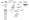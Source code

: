 digraph G {
size="0.2"
	edge [color="#9ecae1",
		fontcolor="#3182bd",
		fontname=Helvetica,
		fontsize=10,
		style=solid
	];
	"Prepare DAQ/Pre Set Event"	[label="Pre Set Event"];
	"Prepare DAQ/Pre Set Event" -> "Check if there is at least\none active IC headstage";
	"Check if there is at least\none active IC headstage" -> "Check if no TTL channels are active";
	"Check if no TTL channels are active" -> "All required analysis parameters present?";
	"All required analysis parameters present?" -> "Check if all active IC\n headstages have the same stimset";
	"Check if all active IC\n headstages have the same stimset" -> "All checks passed";
	"All checks passed" -> Abort	[label=No];
	"All checks passed" -> "Set DAScale to 100pA\nfor all active IC headstages"	[label=Yes];
	"Set DAScale to 100pA\nfor all active IC headstages" -> "Write initial stepsize of 100pA into\nlabnotebook for all active IC headstages";
	"Write initial stepsize of 100pA into\nlabnotebook for all active IC headstages" -> "Set \"DAScale exceeded\" labnotebook entry\nto false for all active IC headstages";
	"Set \"DAScale exceeded\" labnotebook entry\nto false for all active IC headstages" -> "Store active headstages in labnotebook";
	"Start DAQ/RA (only call for last active headstage)" -> "Prepare DAQ/Pre Set Event";
	"Start DAQ/RA (only call for last active headstage)" -> "Post Sweep Event";
	"Start DAQ/RA (only call for last active headstage)" -> "Post DAQ Event";
	"Start DAQ/RA (only call for last active headstage)" -> "Post Set Event";
	n60	[label="Pre DAQ Event"];
	"Start DAQ/RA (only call for last active headstage)" -> n60;
	"Post Sweep Event" -> "Iterate over all active headstages";
	"Post Sweep Event" -> "Store pulse duration in labnotebook";
	"Post DAQ Event" -> "Update Dashboard";
	"Post Set Event" -> "Mark set as passed if 1 sweep passed,\nas failure otherwise";
	"Post Set Event" -> "Set \"TP during ITI\" to enabled";
	n60 -> "Enable \"Multidevice DAQ\"";
	"Iterate over all active headstages" -> "Active headstages left?";
	"Mark set as passed if 1 sweep passed,\nas failure otherwise" -> "Analysis parameter \"PostDAQSetDAScale\" is true";
	"Set \"TP during ITI\" to enabled" -> "Set \"TP inserting\" to enabled";
	"Enable \"Multidevice DAQ\"" -> "Enable \"Repeated Acquisition\"";
	"Active headstages left?" -> "Have all headstages passed in one sweep\nof their stimset cycle?"	[label=No];
	"Active headstages left?" -> "Headstage passed?"	[label=Yes];
	"Analysis parameter \"PostDAQSetDAScale\" is true" -> "Set DAScale to the stored LBN value taking into account\nthe analysis parameter \"PostDAQDAScaleFactor\"\nand \"PostDAQDAScaleMinOffset\"\
.\nSet it to \"PostDAQDAScaleForFailedHS\" for failed headstages.";
	n61	[label="Is \"Unlocked indexing\" active"];
	"Enable \"Repeated Acquisition\"" -> n61;
	"Have all headstages passed in one sweep\nof their stimset cycle?" -> "Mark sweep as failed"	[label=No];
	"Have all headstages passed in one sweep\nof their stimset cycle?" -> "Mark sweep as passed"	[label=Yes];
	"Headstage passed?" -> "Headstage exceeded DAScale\n according to labnotebook entry?"	[label=No];
	"Set DAScale to the stored LBN value taking into account\nthe analysis parameter \"PostDAQDAScaleFactor\"\nand \"PostDAQDAScaleMinOffset\"\
.\nSet it to \"PostDAQDAScaleForFailedHS\" for failed headstages." -> "Read active headstages from labnotebook\nand turn them all on again";
	n61 -> Abort	[label=Yes];
	"Mark sweep as failed" -> "Have all active headstages an DAScale exceeded\n labnotebook entry?";
	"Mark sweep as passed" -> "Skip to end of active set";
	"Headstage exceeded DAScale\n according to labnotebook entry?" -> "Spike detected?\n(x range: pulse onset to end of sweep\ny condition: max above 0.01mV)\nStore result in labnotebook"	[label=No];
	"Have all active headstages an DAScale exceeded\n labnotebook entry?" -> "Skip to end of active set"	[label=Yes];
	"Spike detected?\n(x range: pulse onset to end of sweep\ny condition: max above 0.01mV)\nStore result in labnotebook" -> "Step size from labnotebook? (1)"	[label=Yes];
	"Spike detected?\n(x range: pulse onset to end of sweep\ny condition: max above 0.01mV)\nStore result in labnotebook" -> "Step size from labnotebook? (2)"	[label=No];
	"Step size from labnotebook? (1)" -> "Store DAScale in labnotebook"	[label="+10pA"];
	"Step size from labnotebook? (1)" -> "Offset DAScale by -50pA"	[label="-50pA"];
	"Step size from labnotebook? (1)" -> "Write step size of -50pA to labnotebook"	[label="+100pA"];
	"Step size from labnotebook? (2)" -> "Write step size of +10pA to labnotebook"	[label="-50pA"];
	"Step size from labnotebook? (2)" -> "Offset DAScale by +10pA"	[label="+10pA"];
	"Step size from labnotebook? (2)" -> "Offset DAScale by +100pA"	[label="+100pA"];
	"Store DAScale in labnotebook" -> "Mark headstage as passed";
	"Offset DAScale by -50pA" -> "Mark headstage as failed";
	"Write step size of -50pA to labnotebook" -> "Offset DAScale by -50pA";
	"Write step size of +10pA to labnotebook" -> "Offset DAScale by +10pA";
	"Offset DAScale by +10pA" -> "Mark headstage as failed";
	"Offset DAScale by +100pA" -> "Mark headstage as failed";
	"Mark headstage as passed" -> "Set DAScale to zero";
	"Mark headstage as failed" -> "\"MaximumDAScale\" analysis parameter is not NaN?";
	"Store active headstages in labnotebook" -> "Turn off active non-IC headstages";
	"\"MaximumDAScale\" analysis parameter is not NaN?" -> "DAScale is larger than \"MaximumDAScale\"?"	[label=Yes];
	"Disable \"dDAQ\"/\"oodDAQ\"" -> "Set \"TP during ITI\" to disabled";
	"Set \"TP during ITI\" to disabled" -> "Set \"ITI\" to 100ms";
	"Set \"ITI\" to 100ms" -> "Set \"TP inserting\" to disabled";
	"Turn off active non-IC headstages" -> "Set \"User onset delay\" to 0ms";
	"Set \"User onset delay\" to 0ms" -> "Set \"Termination delay\" to 0 ms";
	"Set \"Termination delay\" to 0 ms" -> "Disable \"dDAQ\"/\"oodDAQ\"";
	"DAScale is larger than \"MaximumDAScale\"?" -> "Mark headstage as \"DAScale exceeded\"\nin labnotebook"	[label=Yes];
	"Mark headstage as \"DAScale exceeded\"\nin labnotebook" -> "Set DAScale to zero";
}
